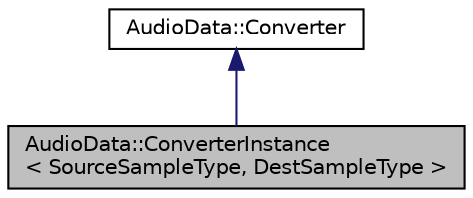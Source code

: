 digraph "AudioData::ConverterInstance&lt; SourceSampleType, DestSampleType &gt;"
{
  bgcolor="transparent";
  edge [fontname="Helvetica",fontsize="10",labelfontname="Helvetica",labelfontsize="10"];
  node [fontname="Helvetica",fontsize="10",shape=record];
  Node0 [label="AudioData::ConverterInstance\l\< SourceSampleType, DestSampleType \>",height=0.2,width=0.4,color="black", fillcolor="grey75", style="filled", fontcolor="black"];
  Node1 -> Node0 [dir="back",color="midnightblue",fontsize="10",style="solid",fontname="Helvetica"];
  Node1 [label="AudioData::Converter",height=0.2,width=0.4,color="black",URL="$classAudioData_1_1Converter.html",tooltip="A base class for objects that are used to convert between two different sample formats. "];
}
